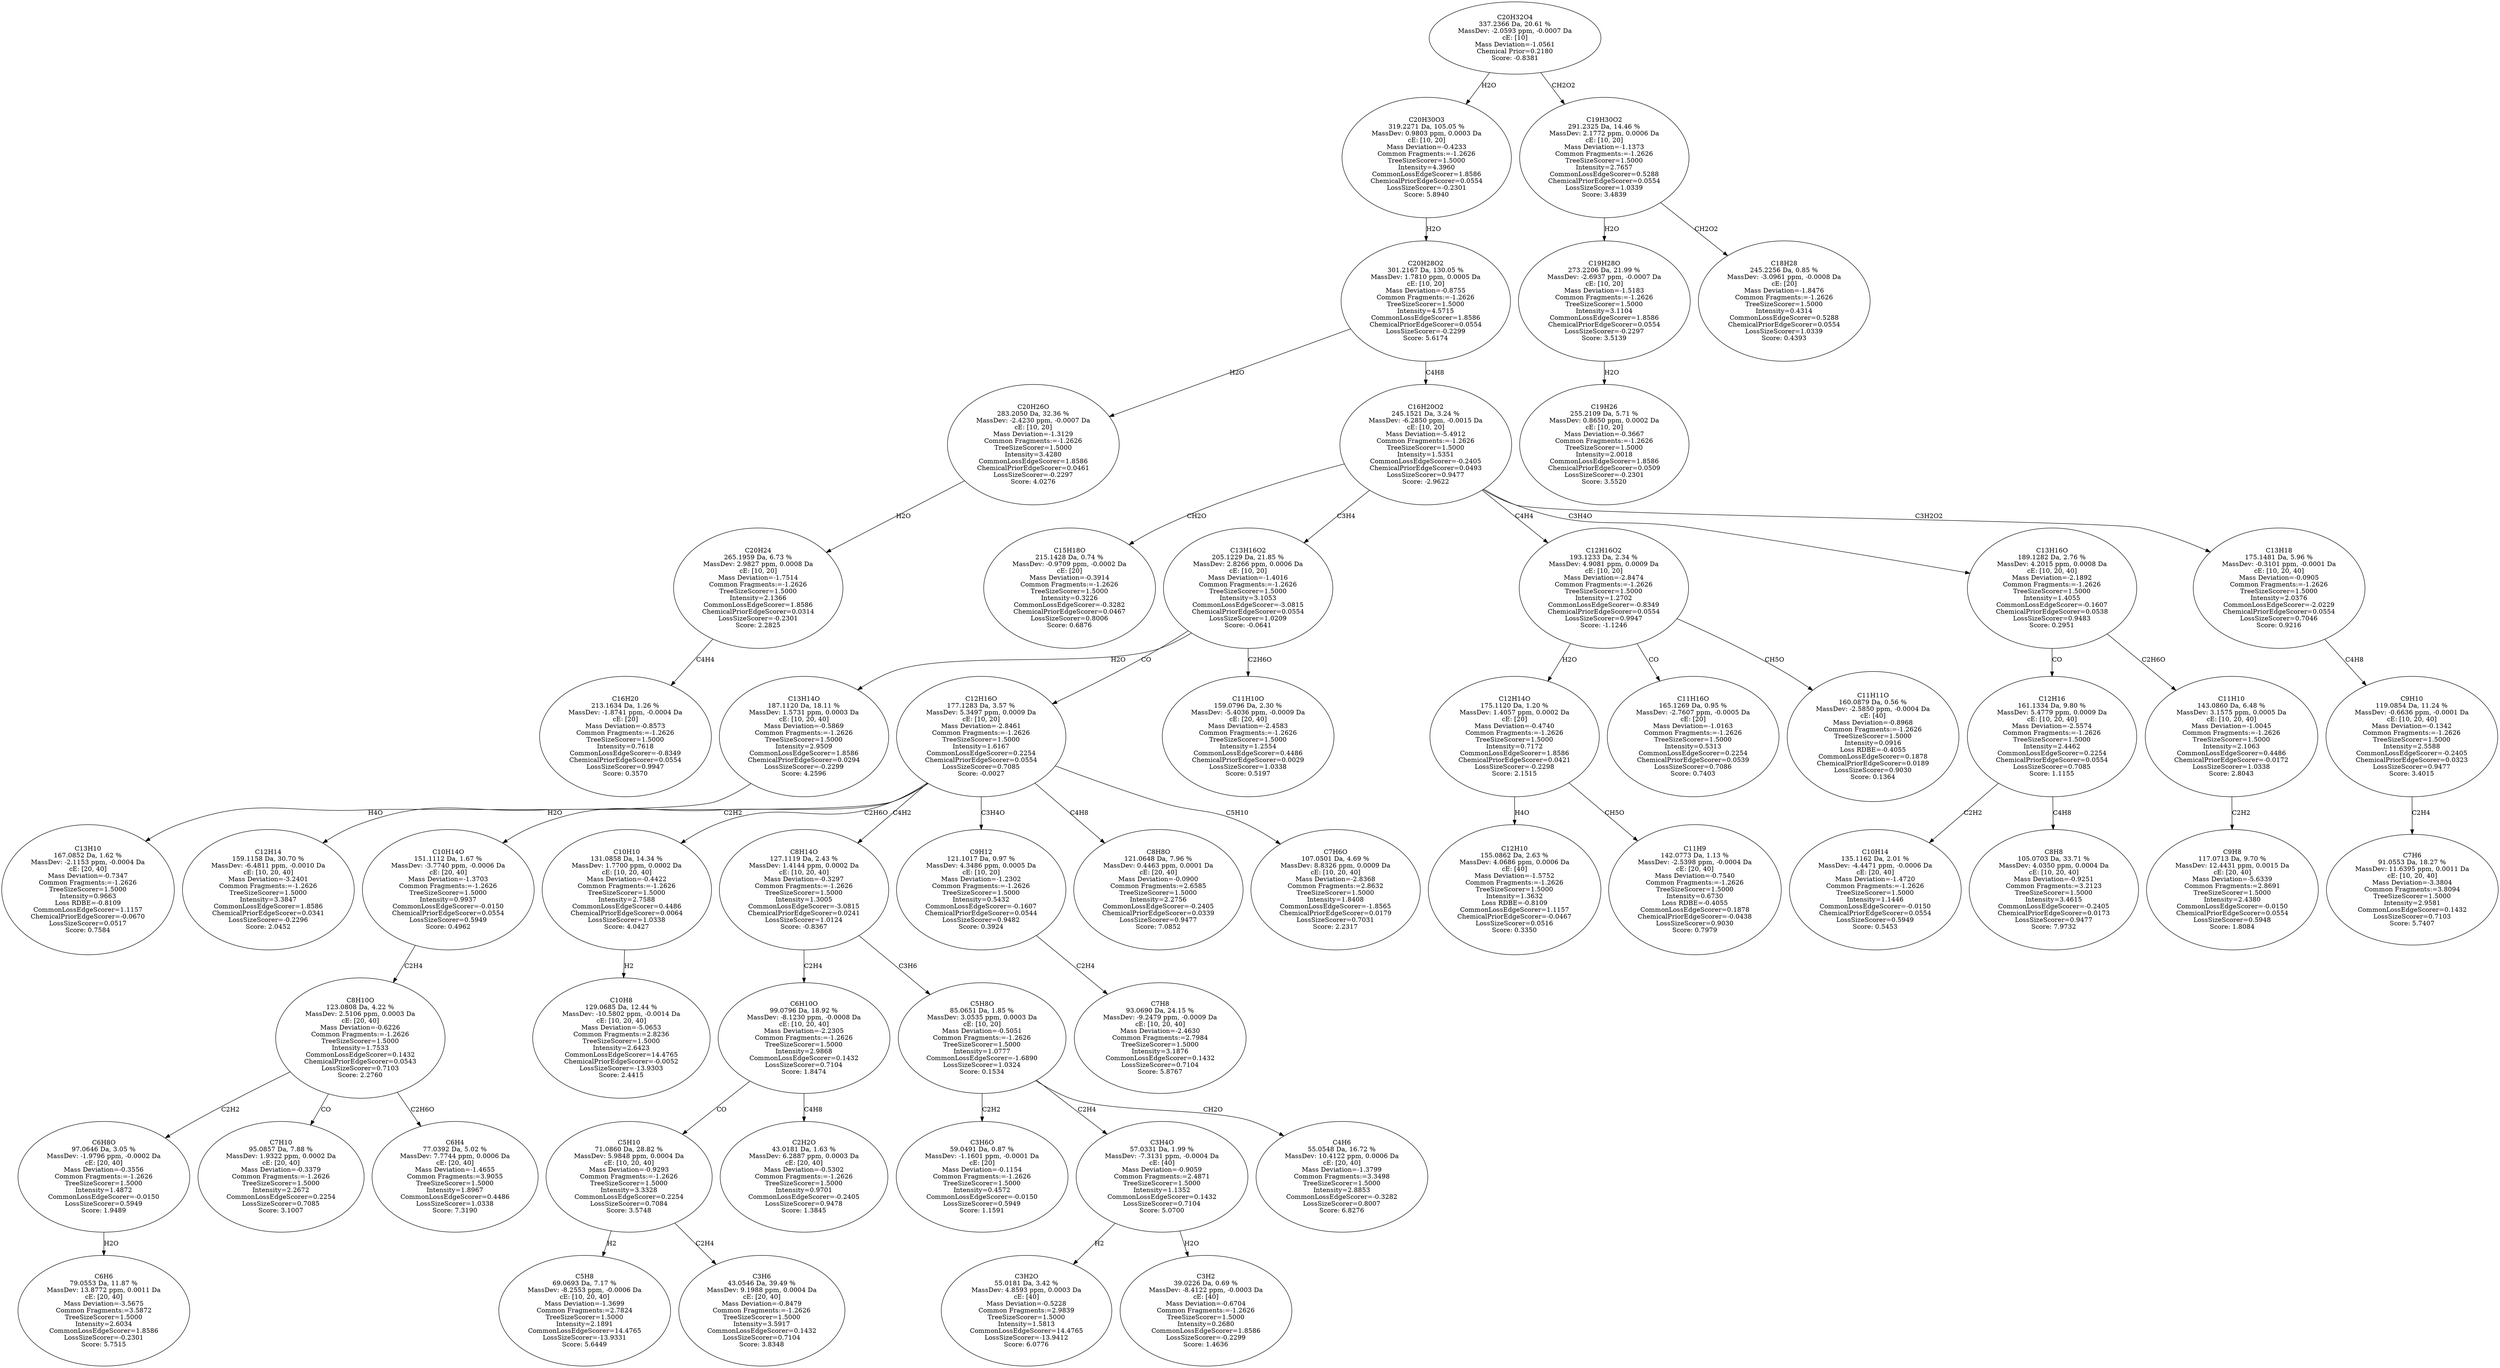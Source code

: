strict digraph {
v1 [label="C16H20\n213.1634 Da, 1.26 %\nMassDev: -1.8741 ppm, -0.0004 Da\ncE: [20]\nMass Deviation=-0.8573\nCommon Fragments:=-1.2626\nTreeSizeScorer=1.5000\nIntensity=0.7618\nCommonLossEdgeScorer=-0.8349\nChemicalPriorEdgeScorer=0.0554\nLossSizeScorer=0.9947\nScore: 0.3570"];
v2 [label="C20H24\n265.1959 Da, 6.73 %\nMassDev: 2.9827 ppm, 0.0008 Da\ncE: [10, 20]\nMass Deviation=-1.7514\nCommon Fragments:=-1.2626\nTreeSizeScorer=1.5000\nIntensity=2.1366\nCommonLossEdgeScorer=1.8586\nChemicalPriorEdgeScorer=0.0314\nLossSizeScorer=-0.2301\nScore: 2.2825"];
v3 [label="C20H26O\n283.2050 Da, 32.36 %\nMassDev: -2.4230 ppm, -0.0007 Da\ncE: [10, 20]\nMass Deviation=-1.3129\nCommon Fragments:=-1.2626\nTreeSizeScorer=1.5000\nIntensity=3.4280\nCommonLossEdgeScorer=1.8586\nChemicalPriorEdgeScorer=0.0461\nLossSizeScorer=-0.2297\nScore: 4.0276"];
v4 [label="C15H18O\n215.1428 Da, 0.74 %\nMassDev: -0.9709 ppm, -0.0002 Da\ncE: [20]\nMass Deviation=-0.3914\nCommon Fragments:=-1.2626\nTreeSizeScorer=1.5000\nIntensity=0.3226\nCommonLossEdgeScorer=-0.3282\nChemicalPriorEdgeScorer=0.0467\nLossSizeScorer=0.8006\nScore: 0.6876"];
v5 [label="C13H10\n167.0852 Da, 1.62 %\nMassDev: -2.1153 ppm, -0.0004 Da\ncE: [20, 40]\nMass Deviation=-0.7347\nCommon Fragments:=-1.2626\nTreeSizeScorer=1.5000\nIntensity=0.9663\nLoss RDBE=-0.8109\nCommonLossEdgeScorer=1.1157\nChemicalPriorEdgeScorer=-0.0670\nLossSizeScorer=0.0517\nScore: 0.7584"];
v6 [label="C13H14O\n187.1120 Da, 18.11 %\nMassDev: 1.5731 ppm, 0.0003 Da\ncE: [10, 20, 40]\nMass Deviation=-0.5869\nCommon Fragments:=-1.2626\nTreeSizeScorer=1.5000\nIntensity=2.9509\nCommonLossEdgeScorer=1.8586\nChemicalPriorEdgeScorer=0.0294\nLossSizeScorer=-0.2299\nScore: 4.2596"];
v7 [label="C12H14\n159.1158 Da, 30.70 %\nMassDev: -6.4811 ppm, -0.0010 Da\ncE: [10, 20, 40]\nMass Deviation=-3.2401\nCommon Fragments:=-1.2626\nTreeSizeScorer=1.5000\nIntensity=3.3847\nCommonLossEdgeScorer=1.8586\nChemicalPriorEdgeScorer=0.0341\nLossSizeScorer=-0.2296\nScore: 2.0452"];
v8 [label="C6H6\n79.0553 Da, 11.87 %\nMassDev: 13.8772 ppm, 0.0011 Da\ncE: [20, 40]\nMass Deviation=-3.5675\nCommon Fragments:=3.5872\nTreeSizeScorer=1.5000\nIntensity=2.6034\nCommonLossEdgeScorer=1.8586\nLossSizeScorer=-0.2301\nScore: 5.7515"];
v9 [label="C6H8O\n97.0646 Da, 3.05 %\nMassDev: -1.9796 ppm, -0.0002 Da\ncE: [20, 40]\nMass Deviation=-0.3556\nCommon Fragments:=-1.2626\nTreeSizeScorer=1.5000\nIntensity=1.4872\nCommonLossEdgeScorer=-0.0150\nLossSizeScorer=0.5949\nScore: 1.9489"];
v10 [label="C7H10\n95.0857 Da, 7.88 %\nMassDev: 1.9322 ppm, 0.0002 Da\ncE: [20, 40]\nMass Deviation=-0.3379\nCommon Fragments:=-1.2626\nTreeSizeScorer=1.5000\nIntensity=2.2672\nCommonLossEdgeScorer=0.2254\nLossSizeScorer=0.7085\nScore: 3.1007"];
v11 [label="C6H4\n77.0392 Da, 5.02 %\nMassDev: 7.7744 ppm, 0.0006 Da\ncE: [20, 40]\nMass Deviation=-1.4655\nCommon Fragments:=3.9055\nTreeSizeScorer=1.5000\nIntensity=1.8967\nCommonLossEdgeScorer=0.4486\nLossSizeScorer=1.0338\nScore: 7.3190"];
v12 [label="C8H10O\n123.0808 Da, 4.22 %\nMassDev: 2.5106 ppm, 0.0003 Da\ncE: [20, 40]\nMass Deviation=-0.6226\nCommon Fragments:=-1.2626\nTreeSizeScorer=1.5000\nIntensity=1.7533\nCommonLossEdgeScorer=0.1432\nChemicalPriorEdgeScorer=0.0543\nLossSizeScorer=0.7103\nScore: 2.2760"];
v13 [label="C10H14O\n151.1112 Da, 1.67 %\nMassDev: -3.7740 ppm, -0.0006 Da\ncE: [20, 40]\nMass Deviation=-1.3703\nCommon Fragments:=-1.2626\nTreeSizeScorer=1.5000\nIntensity=0.9937\nCommonLossEdgeScorer=-0.0150\nChemicalPriorEdgeScorer=0.0554\nLossSizeScorer=0.5949\nScore: 0.4962"];
v14 [label="C10H8\n129.0685 Da, 12.44 %\nMassDev: -10.5802 ppm, -0.0014 Da\ncE: [10, 20, 40]\nMass Deviation=-5.0653\nCommon Fragments:=2.8236\nTreeSizeScorer=1.5000\nIntensity=2.6423\nCommonLossEdgeScorer=14.4765\nChemicalPriorEdgeScorer=-0.0052\nLossSizeScorer=-13.9303\nScore: 2.4415"];
v15 [label="C10H10\n131.0858 Da, 14.34 %\nMassDev: 1.7700 ppm, 0.0002 Da\ncE: [10, 20, 40]\nMass Deviation=-0.4422\nCommon Fragments:=-1.2626\nTreeSizeScorer=1.5000\nIntensity=2.7588\nCommonLossEdgeScorer=0.4486\nChemicalPriorEdgeScorer=0.0064\nLossSizeScorer=1.0338\nScore: 4.0427"];
v16 [label="C5H8\n69.0693 Da, 7.17 %\nMassDev: -8.2553 ppm, -0.0006 Da\ncE: [10, 20, 40]\nMass Deviation=-1.3699\nCommon Fragments:=2.7824\nTreeSizeScorer=1.5000\nIntensity=2.1891\nCommonLossEdgeScorer=14.4765\nLossSizeScorer=-13.9331\nScore: 5.6449"];
v17 [label="C3H6\n43.0546 Da, 39.49 %\nMassDev: 9.1988 ppm, 0.0004 Da\ncE: [20, 40]\nMass Deviation=-0.8479\nCommon Fragments:=-1.2626\nTreeSizeScorer=1.5000\nIntensity=3.5917\nCommonLossEdgeScorer=0.1432\nLossSizeScorer=0.7104\nScore: 3.8348"];
v18 [label="C5H10\n71.0860 Da, 28.82 %\nMassDev: 5.9848 ppm, 0.0004 Da\ncE: [10, 20, 40]\nMass Deviation=-0.9293\nCommon Fragments:=-1.2626\nTreeSizeScorer=1.5000\nIntensity=3.3328\nCommonLossEdgeScorer=0.2254\nLossSizeScorer=0.7084\nScore: 3.5748"];
v19 [label="C2H2O\n43.0181 Da, 1.63 %\nMassDev: 6.2887 ppm, 0.0003 Da\ncE: [20, 40]\nMass Deviation=-0.5302\nCommon Fragments:=-1.2626\nTreeSizeScorer=1.5000\nIntensity=0.9701\nCommonLossEdgeScorer=-0.2405\nLossSizeScorer=0.9478\nScore: 1.3845"];
v20 [label="C6H10O\n99.0796 Da, 18.92 %\nMassDev: -8.1230 ppm, -0.0008 Da\ncE: [10, 20, 40]\nMass Deviation=-2.2305\nCommon Fragments:=-1.2626\nTreeSizeScorer=1.5000\nIntensity=2.9868\nCommonLossEdgeScorer=0.1432\nLossSizeScorer=0.7104\nScore: 1.8474"];
v21 [label="C3H6O\n59.0491 Da, 0.87 %\nMassDev: -1.1601 ppm, -0.0001 Da\ncE: [20]\nMass Deviation=-0.1154\nCommon Fragments:=-1.2626\nTreeSizeScorer=1.5000\nIntensity=0.4572\nCommonLossEdgeScorer=-0.0150\nLossSizeScorer=0.5949\nScore: 1.1591"];
v22 [label="C3H2O\n55.0181 Da, 3.42 %\nMassDev: 4.8593 ppm, 0.0003 Da\ncE: [40]\nMass Deviation=-0.5228\nCommon Fragments:=2.9839\nTreeSizeScorer=1.5000\nIntensity=1.5813\nCommonLossEdgeScorer=14.4765\nLossSizeScorer=-13.9412\nScore: 6.0776"];
v23 [label="C3H2\n39.0226 Da, 0.69 %\nMassDev: -8.4122 ppm, -0.0003 Da\ncE: [40]\nMass Deviation=-0.6704\nCommon Fragments:=-1.2626\nTreeSizeScorer=1.5000\nIntensity=0.2680\nCommonLossEdgeScorer=1.8586\nLossSizeScorer=-0.2299\nScore: 1.4636"];
v24 [label="C3H4O\n57.0331 Da, 1.99 %\nMassDev: -7.3131 ppm, -0.0004 Da\ncE: [40]\nMass Deviation=-0.9059\nCommon Fragments:=2.4871\nTreeSizeScorer=1.5000\nIntensity=1.1352\nCommonLossEdgeScorer=0.1432\nLossSizeScorer=0.7104\nScore: 5.0700"];
v25 [label="C4H6\n55.0548 Da, 16.72 %\nMassDev: 10.4122 ppm, 0.0006 Da\ncE: [20, 40]\nMass Deviation=-1.3799\nCommon Fragments:=3.3498\nTreeSizeScorer=1.5000\nIntensity=2.8853\nCommonLossEdgeScorer=-0.3282\nLossSizeScorer=0.8007\nScore: 6.8276"];
v26 [label="C5H8O\n85.0651 Da, 1.85 %\nMassDev: 3.0535 ppm, 0.0003 Da\ncE: [10, 20]\nMass Deviation=-0.5051\nCommon Fragments:=-1.2626\nTreeSizeScorer=1.5000\nIntensity=1.0777\nCommonLossEdgeScorer=-1.6890\nLossSizeScorer=1.0324\nScore: 0.1534"];
v27 [label="C8H14O\n127.1119 Da, 2.43 %\nMassDev: 1.4144 ppm, 0.0002 Da\ncE: [10, 20, 40]\nMass Deviation=-0.3297\nCommon Fragments:=-1.2626\nTreeSizeScorer=1.5000\nIntensity=1.3005\nCommonLossEdgeScorer=-3.0815\nChemicalPriorEdgeScorer=0.0241\nLossSizeScorer=1.0124\nScore: -0.8367"];
v28 [label="C7H8\n93.0690 Da, 24.15 %\nMassDev: -9.2479 ppm, -0.0009 Da\ncE: [10, 20, 40]\nMass Deviation=-2.4630\nCommon Fragments:=2.7984\nTreeSizeScorer=1.5000\nIntensity=3.1876\nCommonLossEdgeScorer=0.1432\nLossSizeScorer=0.7104\nScore: 5.8767"];
v29 [label="C9H12\n121.1017 Da, 0.97 %\nMassDev: 4.3486 ppm, 0.0005 Da\ncE: [10, 20]\nMass Deviation=-1.2302\nCommon Fragments:=-1.2626\nTreeSizeScorer=1.5000\nIntensity=0.5432\nCommonLossEdgeScorer=-0.1607\nChemicalPriorEdgeScorer=0.0544\nLossSizeScorer=0.9482\nScore: 0.3924"];
v30 [label="C8H8O\n121.0648 Da, 7.96 %\nMassDev: 0.4463 ppm, 0.0001 Da\ncE: [20, 40]\nMass Deviation=-0.0900\nCommon Fragments:=2.6585\nTreeSizeScorer=1.5000\nIntensity=2.2756\nCommonLossEdgeScorer=-0.2405\nChemicalPriorEdgeScorer=0.0339\nLossSizeScorer=0.9477\nScore: 7.0852"];
v31 [label="C7H6O\n107.0501 Da, 4.69 %\nMassDev: 8.8326 ppm, 0.0009 Da\ncE: [10, 20, 40]\nMass Deviation=-2.8368\nCommon Fragments:=2.8632\nTreeSizeScorer=1.5000\nIntensity=1.8408\nCommonLossEdgeScorer=-1.8565\nChemicalPriorEdgeScorer=0.0179\nLossSizeScorer=0.7031\nScore: 2.2317"];
v32 [label="C12H16O\n177.1283 Da, 3.57 %\nMassDev: 5.3497 ppm, 0.0009 Da\ncE: [10, 20]\nMass Deviation=-2.8461\nCommon Fragments:=-1.2626\nTreeSizeScorer=1.5000\nIntensity=1.6167\nCommonLossEdgeScorer=0.2254\nChemicalPriorEdgeScorer=0.0554\nLossSizeScorer=0.7085\nScore: -0.0027"];
v33 [label="C11H10O\n159.0796 Da, 2.30 %\nMassDev: -5.4036 ppm, -0.0009 Da\ncE: [20, 40]\nMass Deviation=-2.4583\nCommon Fragments:=-1.2626\nTreeSizeScorer=1.5000\nIntensity=1.2554\nCommonLossEdgeScorer=0.4486\nChemicalPriorEdgeScorer=0.0029\nLossSizeScorer=1.0338\nScore: 0.5197"];
v34 [label="C13H16O2\n205.1229 Da, 21.85 %\nMassDev: 2.8266 ppm, 0.0006 Da\ncE: [10, 20]\nMass Deviation=-1.4016\nCommon Fragments:=-1.2626\nTreeSizeScorer=1.5000\nIntensity=3.1053\nCommonLossEdgeScorer=-3.0815\nChemicalPriorEdgeScorer=0.0554\nLossSizeScorer=1.0209\nScore: -0.0641"];
v35 [label="C12H10\n155.0862 Da, 2.63 %\nMassDev: 4.0686 ppm, 0.0006 Da\ncE: [40]\nMass Deviation=-1.5752\nCommon Fragments:=-1.2626\nTreeSizeScorer=1.5000\nIntensity=1.3632\nLoss RDBE=-0.8109\nCommonLossEdgeScorer=1.1157\nChemicalPriorEdgeScorer=-0.0467\nLossSizeScorer=0.0516\nScore: 0.3350"];
v36 [label="C11H9\n142.0773 Da, 1.13 %\nMassDev: -2.5398 ppm, -0.0004 Da\ncE: [20, 40]\nMass Deviation=-0.7540\nCommon Fragments:=-1.2626\nTreeSizeScorer=1.5000\nIntensity=0.6730\nLoss RDBE=-0.4055\nCommonLossEdgeScorer=0.1878\nChemicalPriorEdgeScorer=-0.0438\nLossSizeScorer=0.9030\nScore: 0.7979"];
v37 [label="C12H14O\n175.1120 Da, 1.20 %\nMassDev: 1.4057 ppm, 0.0002 Da\ncE: [20]\nMass Deviation=-0.4740\nCommon Fragments:=-1.2626\nTreeSizeScorer=1.5000\nIntensity=0.7172\nCommonLossEdgeScorer=1.8586\nChemicalPriorEdgeScorer=0.0421\nLossSizeScorer=-0.2298\nScore: 2.1515"];
v38 [label="C11H16O\n165.1269 Da, 0.95 %\nMassDev: -2.7607 ppm, -0.0005 Da\ncE: [20]\nMass Deviation=-1.0163\nCommon Fragments:=-1.2626\nTreeSizeScorer=1.5000\nIntensity=0.5313\nCommonLossEdgeScorer=0.2254\nChemicalPriorEdgeScorer=0.0539\nLossSizeScorer=0.7086\nScore: 0.7403"];
v39 [label="C11H11O\n160.0879 Da, 0.56 %\nMassDev: -2.5850 ppm, -0.0004 Da\ncE: [40]\nMass Deviation=-0.8968\nCommon Fragments:=-1.2626\nTreeSizeScorer=1.5000\nIntensity=0.0916\nLoss RDBE=-0.4055\nCommonLossEdgeScorer=0.1878\nChemicalPriorEdgeScorer=0.0189\nLossSizeScorer=0.9030\nScore: 0.1364"];
v40 [label="C12H16O2\n193.1233 Da, 2.34 %\nMassDev: 4.9081 ppm, 0.0009 Da\ncE: [10, 20]\nMass Deviation=-2.8474\nCommon Fragments:=-1.2626\nTreeSizeScorer=1.5000\nIntensity=1.2702\nCommonLossEdgeScorer=-0.8349\nChemicalPriorEdgeScorer=0.0554\nLossSizeScorer=0.9947\nScore: -1.1246"];
v41 [label="C10H14\n135.1162 Da, 2.01 %\nMassDev: -4.4471 ppm, -0.0006 Da\ncE: [20, 40]\nMass Deviation=-1.4720\nCommon Fragments:=-1.2626\nTreeSizeScorer=1.5000\nIntensity=1.1446\nCommonLossEdgeScorer=-0.0150\nChemicalPriorEdgeScorer=0.0554\nLossSizeScorer=0.5949\nScore: 0.5453"];
v42 [label="C8H8\n105.0703 Da, 33.71 %\nMassDev: 4.0350 ppm, 0.0004 Da\ncE: [10, 20, 40]\nMass Deviation=-0.9251\nCommon Fragments:=3.2123\nTreeSizeScorer=1.5000\nIntensity=3.4615\nCommonLossEdgeScorer=-0.2405\nChemicalPriorEdgeScorer=0.0173\nLossSizeScorer=0.9477\nScore: 7.9732"];
v43 [label="C12H16\n161.1334 Da, 9.80 %\nMassDev: 5.4779 ppm, 0.0009 Da\ncE: [10, 20, 40]\nMass Deviation=-2.5574\nCommon Fragments:=-1.2626\nTreeSizeScorer=1.5000\nIntensity=2.4462\nCommonLossEdgeScorer=0.2254\nChemicalPriorEdgeScorer=0.0554\nLossSizeScorer=0.7085\nScore: 1.1155"];
v44 [label="C9H8\n117.0713 Da, 9.70 %\nMassDev: 12.4431 ppm, 0.0015 Da\ncE: [20, 40]\nMass Deviation=-5.6339\nCommon Fragments:=2.8691\nTreeSizeScorer=1.5000\nIntensity=2.4380\nCommonLossEdgeScorer=-0.0150\nChemicalPriorEdgeScorer=0.0554\nLossSizeScorer=0.5948\nScore: 1.8084"];
v45 [label="C11H10\n143.0860 Da, 6.48 %\nMassDev: 3.1575 ppm, 0.0005 Da\ncE: [10, 20, 40]\nMass Deviation=-1.0045\nCommon Fragments:=-1.2626\nTreeSizeScorer=1.5000\nIntensity=2.1063\nCommonLossEdgeScorer=0.4486\nChemicalPriorEdgeScorer=-0.0172\nLossSizeScorer=1.0338\nScore: 2.8043"];
v46 [label="C13H16O\n189.1282 Da, 2.76 %\nMassDev: 4.2015 ppm, 0.0008 Da\ncE: [10, 20, 40]\nMass Deviation=-2.1892\nCommon Fragments:=-1.2626\nTreeSizeScorer=1.5000\nIntensity=1.4055\nCommonLossEdgeScorer=-0.1607\nChemicalPriorEdgeScorer=0.0538\nLossSizeScorer=0.9483\nScore: 0.2951"];
v47 [label="C7H6\n91.0553 Da, 18.27 %\nMassDev: 11.6395 ppm, 0.0011 Da\ncE: [10, 20, 40]\nMass Deviation=-3.3804\nCommon Fragments:=3.8094\nTreeSizeScorer=1.5000\nIntensity=2.9581\nCommonLossEdgeScorer=0.1432\nLossSizeScorer=0.7103\nScore: 5.7407"];
v48 [label="C9H10\n119.0854 Da, 11.24 %\nMassDev: -0.6636 ppm, -0.0001 Da\ncE: [10, 20, 40]\nMass Deviation=-0.1342\nCommon Fragments:=-1.2626\nTreeSizeScorer=1.5000\nIntensity=2.5588\nCommonLossEdgeScorer=-0.2405\nChemicalPriorEdgeScorer=0.0323\nLossSizeScorer=0.9477\nScore: 3.4015"];
v49 [label="C13H18\n175.1481 Da, 5.96 %\nMassDev: -0.3101 ppm, -0.0001 Da\ncE: [10, 20, 40]\nMass Deviation=-0.0905\nCommon Fragments:=-1.2626\nTreeSizeScorer=1.5000\nIntensity=2.0376\nCommonLossEdgeScorer=-2.0229\nChemicalPriorEdgeScorer=0.0554\nLossSizeScorer=0.7046\nScore: 0.9216"];
v50 [label="C16H20O2\n245.1521 Da, 3.24 %\nMassDev: -6.2850 ppm, -0.0015 Da\ncE: [10, 20]\nMass Deviation=-5.4912\nCommon Fragments:=-1.2626\nTreeSizeScorer=1.5000\nIntensity=1.5351\nCommonLossEdgeScorer=-0.2405\nChemicalPriorEdgeScorer=0.0493\nLossSizeScorer=0.9477\nScore: -2.9622"];
v51 [label="C20H28O2\n301.2167 Da, 130.05 %\nMassDev: 1.7810 ppm, 0.0005 Da\ncE: [10, 20]\nMass Deviation=-0.8755\nCommon Fragments:=-1.2626\nTreeSizeScorer=1.5000\nIntensity=4.5715\nCommonLossEdgeScorer=1.8586\nChemicalPriorEdgeScorer=0.0554\nLossSizeScorer=-0.2299\nScore: 5.6174"];
v52 [label="C20H30O3\n319.2271 Da, 105.05 %\nMassDev: 0.9803 ppm, 0.0003 Da\ncE: [10, 20]\nMass Deviation=-0.4233\nCommon Fragments:=-1.2626\nTreeSizeScorer=1.5000\nIntensity=4.3960\nCommonLossEdgeScorer=1.8586\nChemicalPriorEdgeScorer=0.0554\nLossSizeScorer=-0.2301\nScore: 5.8940"];
v53 [label="C19H26\n255.2109 Da, 5.71 %\nMassDev: 0.8650 ppm, 0.0002 Da\ncE: [10, 20]\nMass Deviation=-0.3667\nCommon Fragments:=-1.2626\nTreeSizeScorer=1.5000\nIntensity=2.0018\nCommonLossEdgeScorer=1.8586\nChemicalPriorEdgeScorer=0.0509\nLossSizeScorer=-0.2301\nScore: 3.5520"];
v54 [label="C19H28O\n273.2206 Da, 21.99 %\nMassDev: -2.6937 ppm, -0.0007 Da\ncE: [10, 20]\nMass Deviation=-1.5183\nCommon Fragments:=-1.2626\nTreeSizeScorer=1.5000\nIntensity=3.1104\nCommonLossEdgeScorer=1.8586\nChemicalPriorEdgeScorer=0.0554\nLossSizeScorer=-0.2297\nScore: 3.5139"];
v55 [label="C18H28\n245.2256 Da, 0.85 %\nMassDev: -3.0961 ppm, -0.0008 Da\ncE: [20]\nMass Deviation=-1.8476\nCommon Fragments:=-1.2626\nTreeSizeScorer=1.5000\nIntensity=0.4314\nCommonLossEdgeScorer=0.5288\nChemicalPriorEdgeScorer=0.0554\nLossSizeScorer=1.0339\nScore: 0.4393"];
v56 [label="C19H30O2\n291.2325 Da, 14.46 %\nMassDev: 2.1772 ppm, 0.0006 Da\ncE: [10, 20]\nMass Deviation=-1.1373\nCommon Fragments:=-1.2626\nTreeSizeScorer=1.5000\nIntensity=2.7657\nCommonLossEdgeScorer=0.5288\nChemicalPriorEdgeScorer=0.0554\nLossSizeScorer=1.0339\nScore: 3.4839"];
v57 [label="C20H32O4\n337.2366 Da, 20.61 %\nMassDev: -2.0593 ppm, -0.0007 Da\ncE: [10]\nMass Deviation=-1.0561\nChemical Prior=0.2180\nScore: -0.8381"];
v2 -> v1 [label="C4H4"];
v3 -> v2 [label="H2O"];
v51 -> v3 [label="H2O"];
v50 -> v4 [label="CH2O"];
v6 -> v5 [label="H4O"];
v34 -> v6 [label="H2O"];
v32 -> v7 [label="H2O"];
v9 -> v8 [label="H2O"];
v12 -> v9 [label="C2H2"];
v12 -> v10 [label="CO"];
v12 -> v11 [label="C2H6O"];
v13 -> v12 [label="C2H4"];
v32 -> v13 [label="C2H2"];
v15 -> v14 [label="H2"];
v32 -> v15 [label="C2H6O"];
v18 -> v16 [label="H2"];
v18 -> v17 [label="C2H4"];
v20 -> v18 [label="CO"];
v20 -> v19 [label="C4H8"];
v27 -> v20 [label="C2H4"];
v26 -> v21 [label="C2H2"];
v24 -> v22 [label="H2"];
v24 -> v23 [label="H2O"];
v26 -> v24 [label="C2H4"];
v26 -> v25 [label="CH2O"];
v27 -> v26 [label="C3H6"];
v32 -> v27 [label="C4H2"];
v29 -> v28 [label="C2H4"];
v32 -> v29 [label="C3H4O"];
v32 -> v30 [label="C4H8"];
v32 -> v31 [label="C5H10"];
v34 -> v32 [label="CO"];
v34 -> v33 [label="C2H6O"];
v50 -> v34 [label="C3H4"];
v37 -> v35 [label="H4O"];
v37 -> v36 [label="CH5O"];
v40 -> v37 [label="H2O"];
v40 -> v38 [label="CO"];
v40 -> v39 [label="CH5O"];
v50 -> v40 [label="C4H4"];
v43 -> v41 [label="C2H2"];
v43 -> v42 [label="C4H8"];
v46 -> v43 [label="CO"];
v45 -> v44 [label="C2H2"];
v46 -> v45 [label="C2H6O"];
v50 -> v46 [label="C3H4O"];
v48 -> v47 [label="C2H4"];
v49 -> v48 [label="C4H8"];
v50 -> v49 [label="C3H2O2"];
v51 -> v50 [label="C4H8"];
v52 -> v51 [label="H2O"];
v57 -> v52 [label="H2O"];
v54 -> v53 [label="H2O"];
v56 -> v54 [label="H2O"];
v56 -> v55 [label="CH2O2"];
v57 -> v56 [label="CH2O2"];
}